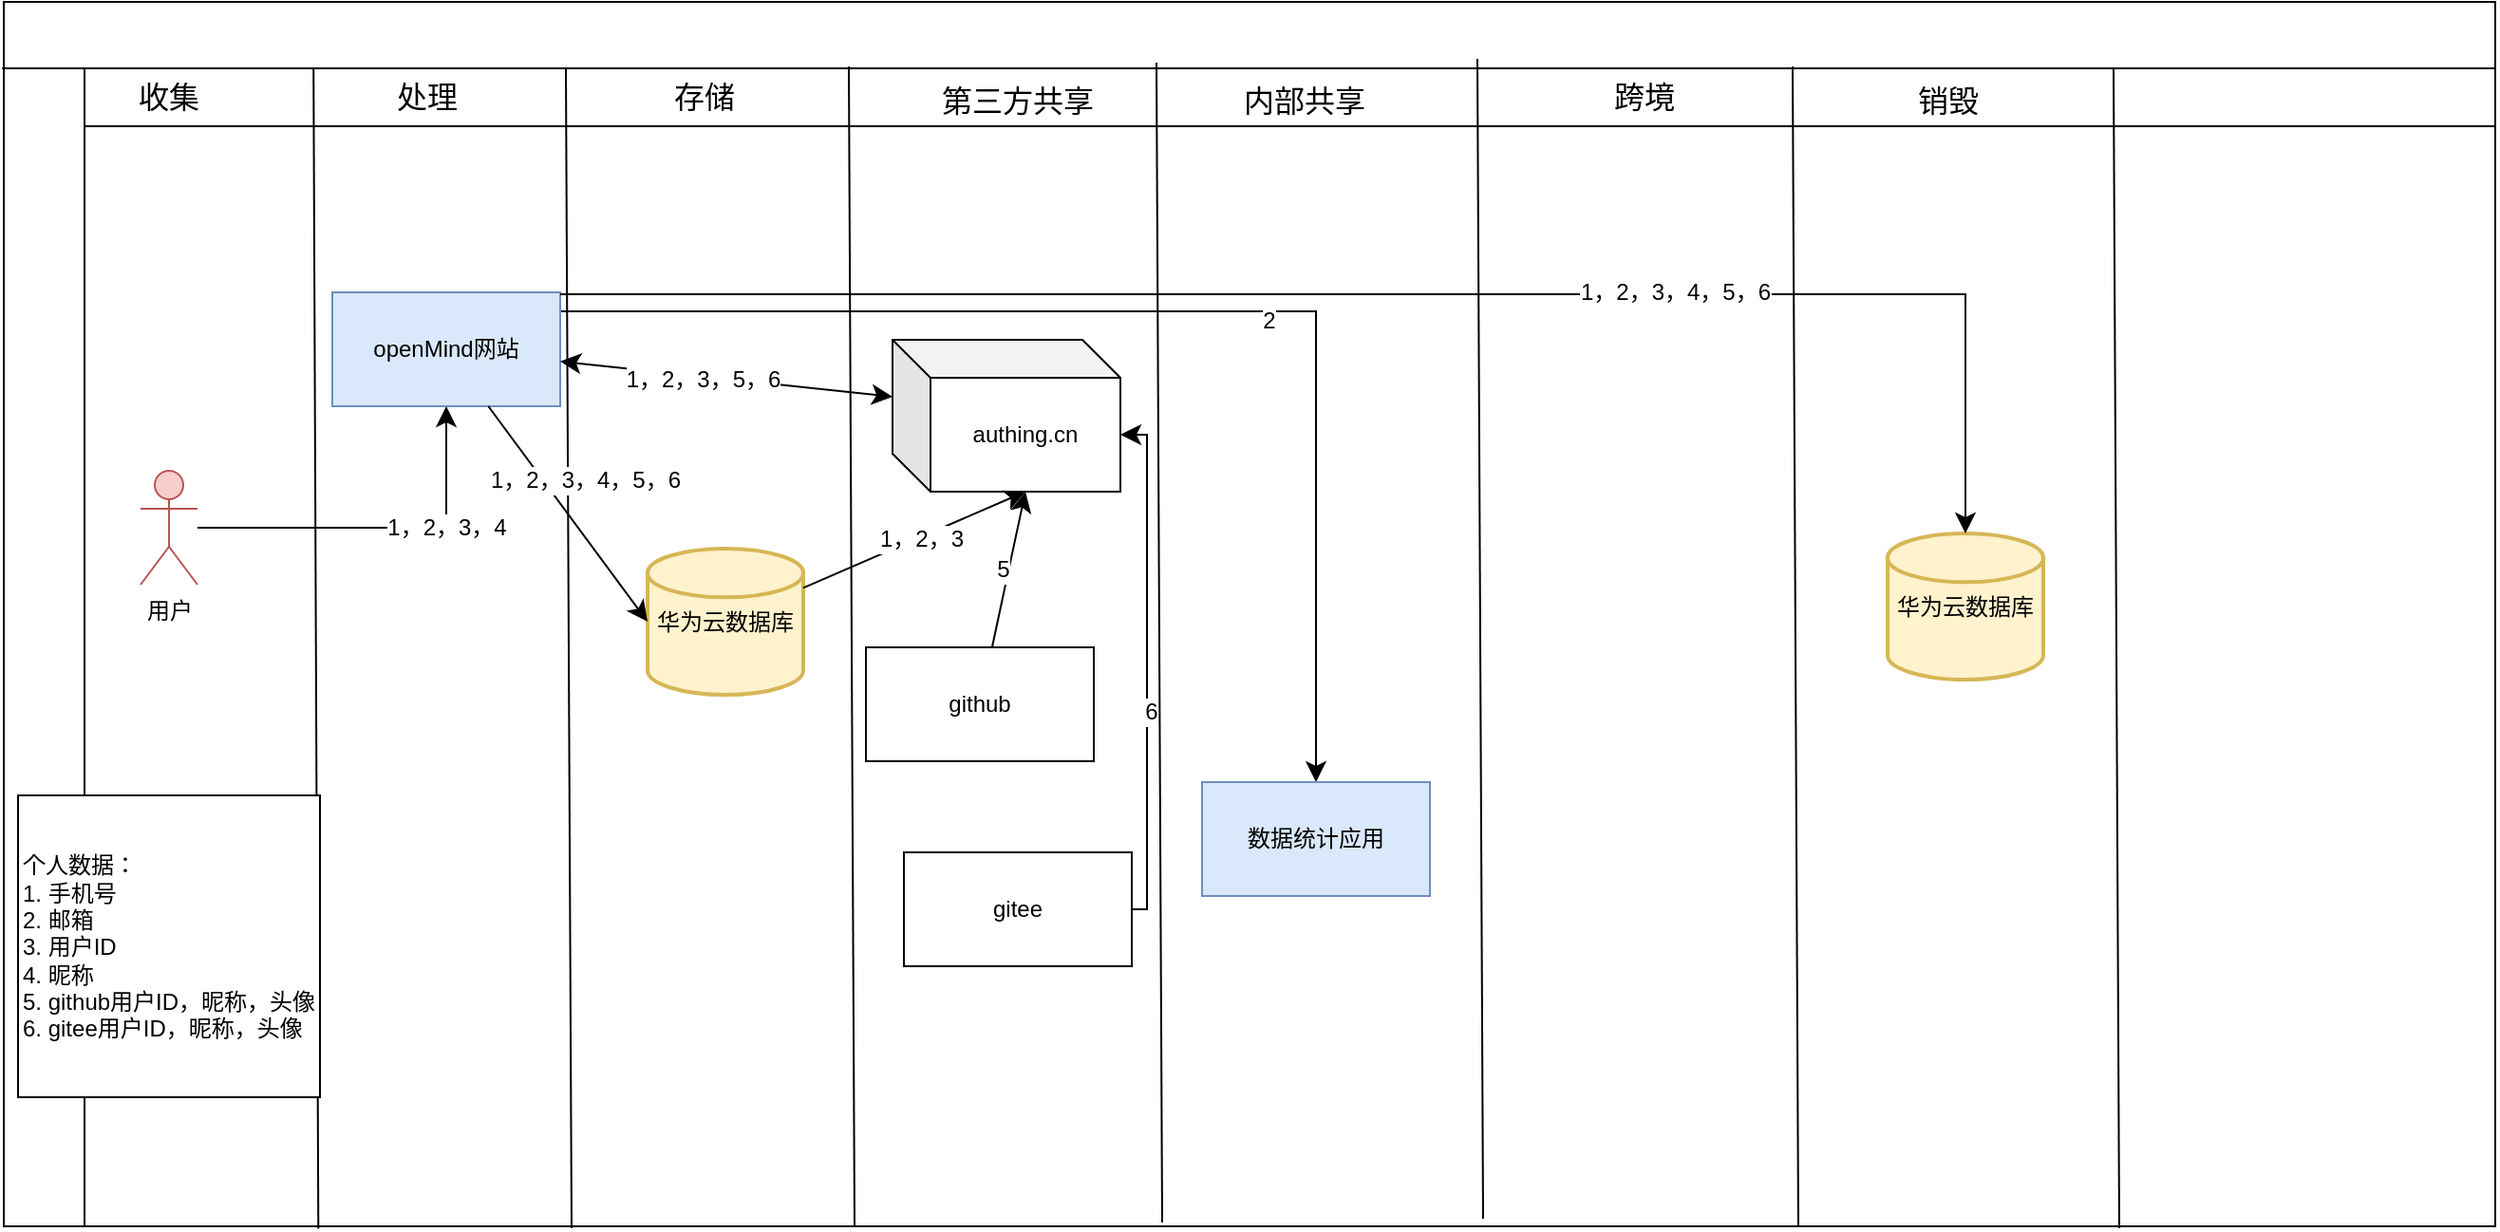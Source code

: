 <mxfile version="24.0.5" type="github">
  <diagram name="第 1 页" id="CAXrysIjeMIM-ZvZ8IjK">
    <mxGraphModel dx="2522" dy="1368" grid="0" gridSize="10" guides="1" tooltips="1" connect="1" arrows="1" fold="1" page="0" pageScale="1" pageWidth="827" pageHeight="1169" math="0" shadow="0">
      <root>
        <mxCell id="0" />
        <mxCell id="1" parent="0" />
        <mxCell id="53AAgACoUrvnk7wPuCtL-4" value="" style="rounded=0;whiteSpace=wrap;html=1;hachureGap=4;fontFamily=Architects Daughter;fontSource=https%3A%2F%2Ffonts.googleapis.com%2Fcss%3Ffamily%3DArchitects%2BDaughter;shadow=0;" parent="1" vertex="1">
          <mxGeometry x="-654" y="-217" width="1312" height="645" as="geometry" />
        </mxCell>
        <mxCell id="53AAgACoUrvnk7wPuCtL-6" value="" style="rounded=0;whiteSpace=wrap;html=1;hachureGap=4;fontFamily=Architects Daughter;fontSource=https%3A%2F%2Ffonts.googleapis.com%2Fcss%3Ffamily%3DArchitects%2BDaughter;shadow=0;" parent="1" vertex="1">
          <mxGeometry x="-611.5" y="-182" width="1269.5" height="610" as="geometry" />
        </mxCell>
        <mxCell id="53AAgACoUrvnk7wPuCtL-7" value="" style="endArrow=none;html=1;rounded=0;fontSize=12;startSize=8;endSize=8;curved=1;exitX=0;exitY=0;exitDx=0;exitDy=0;" parent="1" source="53AAgACoUrvnk7wPuCtL-6" edge="1">
          <mxGeometry width="50" height="50" relative="1" as="geometry">
            <mxPoint x="175" y="225" as="sourcePoint" />
            <mxPoint x="-655" y="-182" as="targetPoint" />
          </mxGeometry>
        </mxCell>
        <mxCell id="53AAgACoUrvnk7wPuCtL-8" value="" style="endArrow=none;html=1;rounded=0;fontSize=12;startSize=8;endSize=8;curved=1;exitX=0;exitY=0.05;exitDx=0;exitDy=0;exitPerimeter=0;entryX=1;entryY=0.05;entryDx=0;entryDy=0;entryPerimeter=0;" parent="1" source="53AAgACoUrvnk7wPuCtL-6" target="53AAgACoUrvnk7wPuCtL-6" edge="1">
          <mxGeometry width="50" height="50" relative="1" as="geometry">
            <mxPoint x="16" y="191" as="sourcePoint" />
            <mxPoint x="66" y="141" as="targetPoint" />
          </mxGeometry>
        </mxCell>
        <mxCell id="53AAgACoUrvnk7wPuCtL-9" value="" style="endArrow=none;html=1;rounded=0;fontSize=12;startSize=8;endSize=8;curved=1;entryX=0.095;entryY=0;entryDx=0;entryDy=0;entryPerimeter=0;exitX=0.097;exitY=1.002;exitDx=0;exitDy=0;exitPerimeter=0;" parent="1" source="53AAgACoUrvnk7wPuCtL-6" target="53AAgACoUrvnk7wPuCtL-6" edge="1">
          <mxGeometry width="50" height="50" relative="1" as="geometry">
            <mxPoint x="27" y="211" as="sourcePoint" />
            <mxPoint x="77" y="161" as="targetPoint" />
          </mxGeometry>
        </mxCell>
        <mxCell id="53AAgACoUrvnk7wPuCtL-10" value="" style="endArrow=none;html=1;rounded=0;fontSize=12;startSize=8;endSize=8;curved=1;entryX=0.095;entryY=0;entryDx=0;entryDy=0;entryPerimeter=0;exitX=0.097;exitY=1.002;exitDx=0;exitDy=0;exitPerimeter=0;" parent="1" edge="1">
          <mxGeometry width="50" height="50" relative="1" as="geometry">
            <mxPoint x="-355" y="429" as="sourcePoint" />
            <mxPoint x="-358" y="-182" as="targetPoint" />
          </mxGeometry>
        </mxCell>
        <mxCell id="53AAgACoUrvnk7wPuCtL-11" value="" style="endArrow=none;html=1;rounded=0;fontSize=12;startSize=8;endSize=8;curved=1;entryX=0.095;entryY=0;entryDx=0;entryDy=0;entryPerimeter=0;exitX=0.097;exitY=1.002;exitDx=0;exitDy=0;exitPerimeter=0;" parent="1" edge="1">
          <mxGeometry width="50" height="50" relative="1" as="geometry">
            <mxPoint x="-206" y="428" as="sourcePoint" />
            <mxPoint x="-209" y="-183" as="targetPoint" />
          </mxGeometry>
        </mxCell>
        <mxCell id="53AAgACoUrvnk7wPuCtL-12" value="" style="endArrow=none;html=1;rounded=0;fontSize=12;startSize=8;endSize=8;curved=1;entryX=0.095;entryY=0;entryDx=0;entryDy=0;entryPerimeter=0;exitX=0.097;exitY=1.002;exitDx=0;exitDy=0;exitPerimeter=0;" parent="1" edge="1">
          <mxGeometry width="50" height="50" relative="1" as="geometry">
            <mxPoint x="-44" y="426" as="sourcePoint" />
            <mxPoint x="-47" y="-185" as="targetPoint" />
          </mxGeometry>
        </mxCell>
        <mxCell id="53AAgACoUrvnk7wPuCtL-13" value="" style="endArrow=none;html=1;rounded=0;fontSize=12;startSize=8;endSize=8;curved=1;entryX=0.095;entryY=0;entryDx=0;entryDy=0;entryPerimeter=0;exitX=0.097;exitY=1.002;exitDx=0;exitDy=0;exitPerimeter=0;" parent="1" edge="1">
          <mxGeometry width="50" height="50" relative="1" as="geometry">
            <mxPoint x="125" y="424" as="sourcePoint" />
            <mxPoint x="122" y="-187" as="targetPoint" />
          </mxGeometry>
        </mxCell>
        <mxCell id="53AAgACoUrvnk7wPuCtL-14" value="" style="endArrow=none;html=1;rounded=0;fontSize=12;startSize=8;endSize=8;curved=1;entryX=0.095;entryY=0;entryDx=0;entryDy=0;entryPerimeter=0;exitX=0.097;exitY=1.002;exitDx=0;exitDy=0;exitPerimeter=0;" parent="1" edge="1">
          <mxGeometry width="50" height="50" relative="1" as="geometry">
            <mxPoint x="291" y="428" as="sourcePoint" />
            <mxPoint x="288" y="-183" as="targetPoint" />
          </mxGeometry>
        </mxCell>
        <mxCell id="53AAgACoUrvnk7wPuCtL-15" value="" style="endArrow=none;html=1;rounded=0;fontSize=12;startSize=8;endSize=8;curved=1;entryX=0.095;entryY=0;entryDx=0;entryDy=0;entryPerimeter=0;exitX=0.097;exitY=1.002;exitDx=0;exitDy=0;exitPerimeter=0;" parent="1" edge="1">
          <mxGeometry width="50" height="50" relative="1" as="geometry">
            <mxPoint x="460" y="429" as="sourcePoint" />
            <mxPoint x="457" y="-182" as="targetPoint" />
          </mxGeometry>
        </mxCell>
        <mxCell id="o8SjaiMbTEltAR7VI68N-1" value="收集" style="text;html=1;align=center;verticalAlign=middle;whiteSpace=wrap;rounded=0;fontSize=16;" parent="1" vertex="1">
          <mxGeometry x="-597" y="-182" width="60" height="30" as="geometry" />
        </mxCell>
        <mxCell id="o8SjaiMbTEltAR7VI68N-2" value="处理" style="text;html=1;align=center;verticalAlign=middle;whiteSpace=wrap;rounded=0;fontSize=16;" parent="1" vertex="1">
          <mxGeometry x="-461" y="-182" width="60" height="30" as="geometry" />
        </mxCell>
        <mxCell id="o8SjaiMbTEltAR7VI68N-3" value="存储" style="text;html=1;align=center;verticalAlign=middle;whiteSpace=wrap;rounded=0;fontSize=16;" parent="1" vertex="1">
          <mxGeometry x="-315" y="-182" width="60" height="30" as="geometry" />
        </mxCell>
        <mxCell id="o8SjaiMbTEltAR7VI68N-4" value="第三方共享" style="text;html=1;align=center;verticalAlign=middle;whiteSpace=wrap;rounded=0;fontSize=16;" parent="1" vertex="1">
          <mxGeometry x="-164" y="-180" width="88" height="30" as="geometry" />
        </mxCell>
        <mxCell id="o8SjaiMbTEltAR7VI68N-6" value="内部共享" style="text;html=1;align=center;verticalAlign=middle;whiteSpace=wrap;rounded=0;fontSize=16;" parent="1" vertex="1">
          <mxGeometry x="-13" y="-180" width="88" height="30" as="geometry" />
        </mxCell>
        <mxCell id="o8SjaiMbTEltAR7VI68N-11" value="跨境" style="text;html=1;align=center;verticalAlign=middle;whiteSpace=wrap;rounded=0;fontSize=16;" parent="1" vertex="1">
          <mxGeometry x="166" y="-182" width="88" height="30" as="geometry" />
        </mxCell>
        <mxCell id="o8SjaiMbTEltAR7VI68N-12" value="销毁" style="text;html=1;align=center;verticalAlign=middle;whiteSpace=wrap;rounded=0;fontSize=16;" parent="1" vertex="1">
          <mxGeometry x="326" y="-180" width="88" height="30" as="geometry" />
        </mxCell>
        <mxCell id="o8SjaiMbTEltAR7VI68N-15" style="edgeStyle=orthogonalEdgeStyle;rounded=0;orthogonalLoop=1;jettySize=auto;html=1;entryX=0.5;entryY=1;entryDx=0;entryDy=0;fontSize=12;startSize=8;endSize=8;" parent="1" source="o8SjaiMbTEltAR7VI68N-13" target="o8SjaiMbTEltAR7VI68N-14" edge="1">
          <mxGeometry relative="1" as="geometry" />
        </mxCell>
        <mxCell id="o8SjaiMbTEltAR7VI68N-22" value="1，2，3，4" style="edgeLabel;html=1;align=center;verticalAlign=middle;resizable=0;points=[];fontSize=12;" parent="o8SjaiMbTEltAR7VI68N-15" vertex="1" connectable="0">
          <mxGeometry x="0.099" y="7" relative="1" as="geometry">
            <mxPoint x="24" y="7" as="offset" />
          </mxGeometry>
        </mxCell>
        <mxCell id="o8SjaiMbTEltAR7VI68N-13" value="用户" style="shape=umlActor;verticalLabelPosition=bottom;verticalAlign=top;html=1;outlineConnect=0;fillColor=#f8cecc;strokeColor=#b85450;" parent="1" vertex="1">
          <mxGeometry x="-582" y="30" width="30" height="60" as="geometry" />
        </mxCell>
        <mxCell id="o8SjaiMbTEltAR7VI68N-28" style="edgeStyle=orthogonalEdgeStyle;rounded=0;orthogonalLoop=1;jettySize=auto;html=1;entryX=0.5;entryY=0;entryDx=0;entryDy=0;fontSize=12;startSize=8;endSize=8;" parent="1" source="o8SjaiMbTEltAR7VI68N-14" target="o8SjaiMbTEltAR7VI68N-27" edge="1">
          <mxGeometry relative="1" as="geometry">
            <Array as="points">
              <mxPoint x="37" y="-54" />
            </Array>
          </mxGeometry>
        </mxCell>
        <mxCell id="o8SjaiMbTEltAR7VI68N-29" value="2" style="edgeLabel;html=1;align=center;verticalAlign=middle;resizable=0;points=[];fontSize=12;" parent="o8SjaiMbTEltAR7VI68N-28" vertex="1" connectable="0">
          <mxGeometry x="0.155" y="-5" relative="1" as="geometry">
            <mxPoint as="offset" />
          </mxGeometry>
        </mxCell>
        <mxCell id="o8SjaiMbTEltAR7VI68N-14" value="openMind网站" style="rounded=0;whiteSpace=wrap;html=1;fillColor=#dae8fc;strokeColor=#6c8ebf;" parent="1" vertex="1">
          <mxGeometry x="-481" y="-64" width="120" height="60" as="geometry" />
        </mxCell>
        <mxCell id="o8SjaiMbTEltAR7VI68N-16" value="华为云数据库" style="strokeWidth=2;html=1;shape=mxgraph.flowchart.database;whiteSpace=wrap;fillColor=#fff2cc;strokeColor=#d6b656;" parent="1" vertex="1">
          <mxGeometry x="-315" y="71" width="82" height="77" as="geometry" />
        </mxCell>
        <mxCell id="o8SjaiMbTEltAR7VI68N-18" value="authing.cn" style="shape=cube;whiteSpace=wrap;html=1;boundedLbl=1;backgroundOutline=1;darkOpacity=0.05;darkOpacity2=0.1;" parent="1" vertex="1">
          <mxGeometry x="-186" y="-39" width="120" height="80" as="geometry" />
        </mxCell>
        <mxCell id="o8SjaiMbTEltAR7VI68N-20" style="edgeStyle=none;curved=1;rounded=0;orthogonalLoop=1;jettySize=auto;html=1;entryX=0;entryY=0;entryDx=0;entryDy=30;entryPerimeter=0;fontSize=12;startSize=8;endSize=8;startArrow=classic;startFill=1;" parent="1" source="o8SjaiMbTEltAR7VI68N-14" target="o8SjaiMbTEltAR7VI68N-18" edge="1">
          <mxGeometry relative="1" as="geometry" />
        </mxCell>
        <mxCell id="o8SjaiMbTEltAR7VI68N-21" style="edgeStyle=none;curved=1;rounded=0;orthogonalLoop=1;jettySize=auto;html=1;entryX=0;entryY=0;entryDx=70;entryDy=80;entryPerimeter=0;fontSize=12;startSize=8;endSize=8;" parent="1" source="o8SjaiMbTEltAR7VI68N-16" target="o8SjaiMbTEltAR7VI68N-18" edge="1">
          <mxGeometry relative="1" as="geometry" />
        </mxCell>
        <mxCell id="o8SjaiMbTEltAR7VI68N-23" value="&lt;div&gt;&lt;span style=&quot;background-color: initial;&quot;&gt;个人数据：&lt;/span&gt;&lt;br&gt;&lt;/div&gt;&lt;div&gt;1. 手机号&lt;/div&gt;&lt;div&gt;2. 邮箱&lt;/div&gt;&lt;div&gt;3. 用户ID&lt;/div&gt;&lt;div&gt;4. 昵称&lt;/div&gt;&lt;div&gt;5. github用户ID，昵称，头像&lt;/div&gt;&lt;div&gt;6. gitee用户ID，昵称，头像&lt;/div&gt;" style="whiteSpace=wrap;html=1;aspect=fixed;align=left;" parent="1" vertex="1">
          <mxGeometry x="-646.5" y="201" width="159" height="159" as="geometry" />
        </mxCell>
        <mxCell id="o8SjaiMbTEltAR7VI68N-24" value="1，2，3，5，6" style="edgeLabel;html=1;align=center;verticalAlign=middle;resizable=0;points=[];fontSize=12;" parent="1" vertex="1" connectable="0">
          <mxGeometry x="-420.997" y="60" as="geometry">
            <mxPoint x="135" y="-78" as="offset" />
          </mxGeometry>
        </mxCell>
        <mxCell id="o8SjaiMbTEltAR7VI68N-25" value="1，2，3" style="edgeLabel;html=1;align=center;verticalAlign=middle;resizable=0;points=[];fontSize=12;" parent="1" vertex="1" connectable="0">
          <mxGeometry x="-305.997" y="144" as="geometry">
            <mxPoint x="135" y="-78" as="offset" />
          </mxGeometry>
        </mxCell>
        <mxCell id="o8SjaiMbTEltAR7VI68N-26" style="edgeStyle=none;curved=1;rounded=0;orthogonalLoop=1;jettySize=auto;html=1;entryX=0;entryY=0.5;entryDx=0;entryDy=0;entryPerimeter=0;fontSize=12;startSize=8;endSize=8;" parent="1" source="o8SjaiMbTEltAR7VI68N-14" target="o8SjaiMbTEltAR7VI68N-16" edge="1">
          <mxGeometry relative="1" as="geometry" />
        </mxCell>
        <mxCell id="o8SjaiMbTEltAR7VI68N-35" value="1，2，3，4，5，6" style="edgeLabel;html=1;align=center;verticalAlign=middle;resizable=0;points=[];fontSize=12;" parent="o8SjaiMbTEltAR7VI68N-26" vertex="1" connectable="0">
          <mxGeometry x="-0.224" y="-6" relative="1" as="geometry">
            <mxPoint x="23" y="-9" as="offset" />
          </mxGeometry>
        </mxCell>
        <mxCell id="o8SjaiMbTEltAR7VI68N-27" value="数据统计应用" style="rounded=0;whiteSpace=wrap;html=1;fillColor=#dae8fc;strokeColor=#6c8ebf;" parent="1" vertex="1">
          <mxGeometry x="-23" y="194" width="120" height="60" as="geometry" />
        </mxCell>
        <mxCell id="o8SjaiMbTEltAR7VI68N-31" value="华为云数据库" style="strokeWidth=2;html=1;shape=mxgraph.flowchart.database;whiteSpace=wrap;fillColor=#fff2cc;strokeColor=#d6b656;" parent="1" vertex="1">
          <mxGeometry x="338" y="63" width="82" height="77" as="geometry" />
        </mxCell>
        <mxCell id="o8SjaiMbTEltAR7VI68N-32" style="edgeStyle=orthogonalEdgeStyle;rounded=0;orthogonalLoop=1;jettySize=auto;html=1;entryX=0.5;entryY=0;entryDx=0;entryDy=0;entryPerimeter=0;fontSize=12;startSize=8;endSize=8;" parent="1" source="o8SjaiMbTEltAR7VI68N-14" target="o8SjaiMbTEltAR7VI68N-31" edge="1">
          <mxGeometry relative="1" as="geometry">
            <Array as="points">
              <mxPoint x="379" y="-63" />
            </Array>
          </mxGeometry>
        </mxCell>
        <mxCell id="o8SjaiMbTEltAR7VI68N-33" value="1，2，3，4，5，6" style="edgeLabel;html=1;align=center;verticalAlign=middle;resizable=0;points=[];fontSize=12;" parent="o8SjaiMbTEltAR7VI68N-32" vertex="1" connectable="0">
          <mxGeometry x="0.356" y="1" relative="1" as="geometry">
            <mxPoint as="offset" />
          </mxGeometry>
        </mxCell>
        <mxCell id="r51KO-0Z58ZVM2yjyV4J-2" value="github" style="rounded=0;whiteSpace=wrap;html=1;" vertex="1" parent="1">
          <mxGeometry x="-200" y="123" width="120" height="60" as="geometry" />
        </mxCell>
        <mxCell id="r51KO-0Z58ZVM2yjyV4J-3" value="gitee" style="rounded=0;whiteSpace=wrap;html=1;" vertex="1" parent="1">
          <mxGeometry x="-180" y="231" width="120" height="60" as="geometry" />
        </mxCell>
        <mxCell id="r51KO-0Z58ZVM2yjyV4J-4" style="edgeStyle=none;curved=1;rounded=0;orthogonalLoop=1;jettySize=auto;html=1;entryX=0;entryY=0;entryDx=70;entryDy=80;entryPerimeter=0;fontSize=12;startSize=8;endSize=8;" edge="1" parent="1" source="r51KO-0Z58ZVM2yjyV4J-2" target="o8SjaiMbTEltAR7VI68N-18">
          <mxGeometry relative="1" as="geometry" />
        </mxCell>
        <mxCell id="r51KO-0Z58ZVM2yjyV4J-7" value="5" style="edgeLabel;html=1;align=center;verticalAlign=middle;resizable=0;points=[];fontSize=12;" vertex="1" connectable="0" parent="r51KO-0Z58ZVM2yjyV4J-4">
          <mxGeometry x="-0.005" y="3" relative="1" as="geometry">
            <mxPoint as="offset" />
          </mxGeometry>
        </mxCell>
        <mxCell id="r51KO-0Z58ZVM2yjyV4J-6" style="edgeStyle=orthogonalEdgeStyle;rounded=0;orthogonalLoop=1;jettySize=auto;html=1;entryX=0;entryY=0;entryDx=120;entryDy=50;entryPerimeter=0;fontSize=12;startSize=8;endSize=8;" edge="1" parent="1" source="r51KO-0Z58ZVM2yjyV4J-3" target="o8SjaiMbTEltAR7VI68N-18">
          <mxGeometry relative="1" as="geometry">
            <Array as="points">
              <mxPoint x="-52" y="261" />
              <mxPoint x="-52" y="11" />
            </Array>
          </mxGeometry>
        </mxCell>
        <mxCell id="r51KO-0Z58ZVM2yjyV4J-8" value="6" style="edgeLabel;html=1;align=center;verticalAlign=middle;resizable=0;points=[];fontSize=12;" vertex="1" connectable="0" parent="r51KO-0Z58ZVM2yjyV4J-6">
          <mxGeometry x="-0.176" y="-2" relative="1" as="geometry">
            <mxPoint as="offset" />
          </mxGeometry>
        </mxCell>
      </root>
    </mxGraphModel>
  </diagram>
</mxfile>
